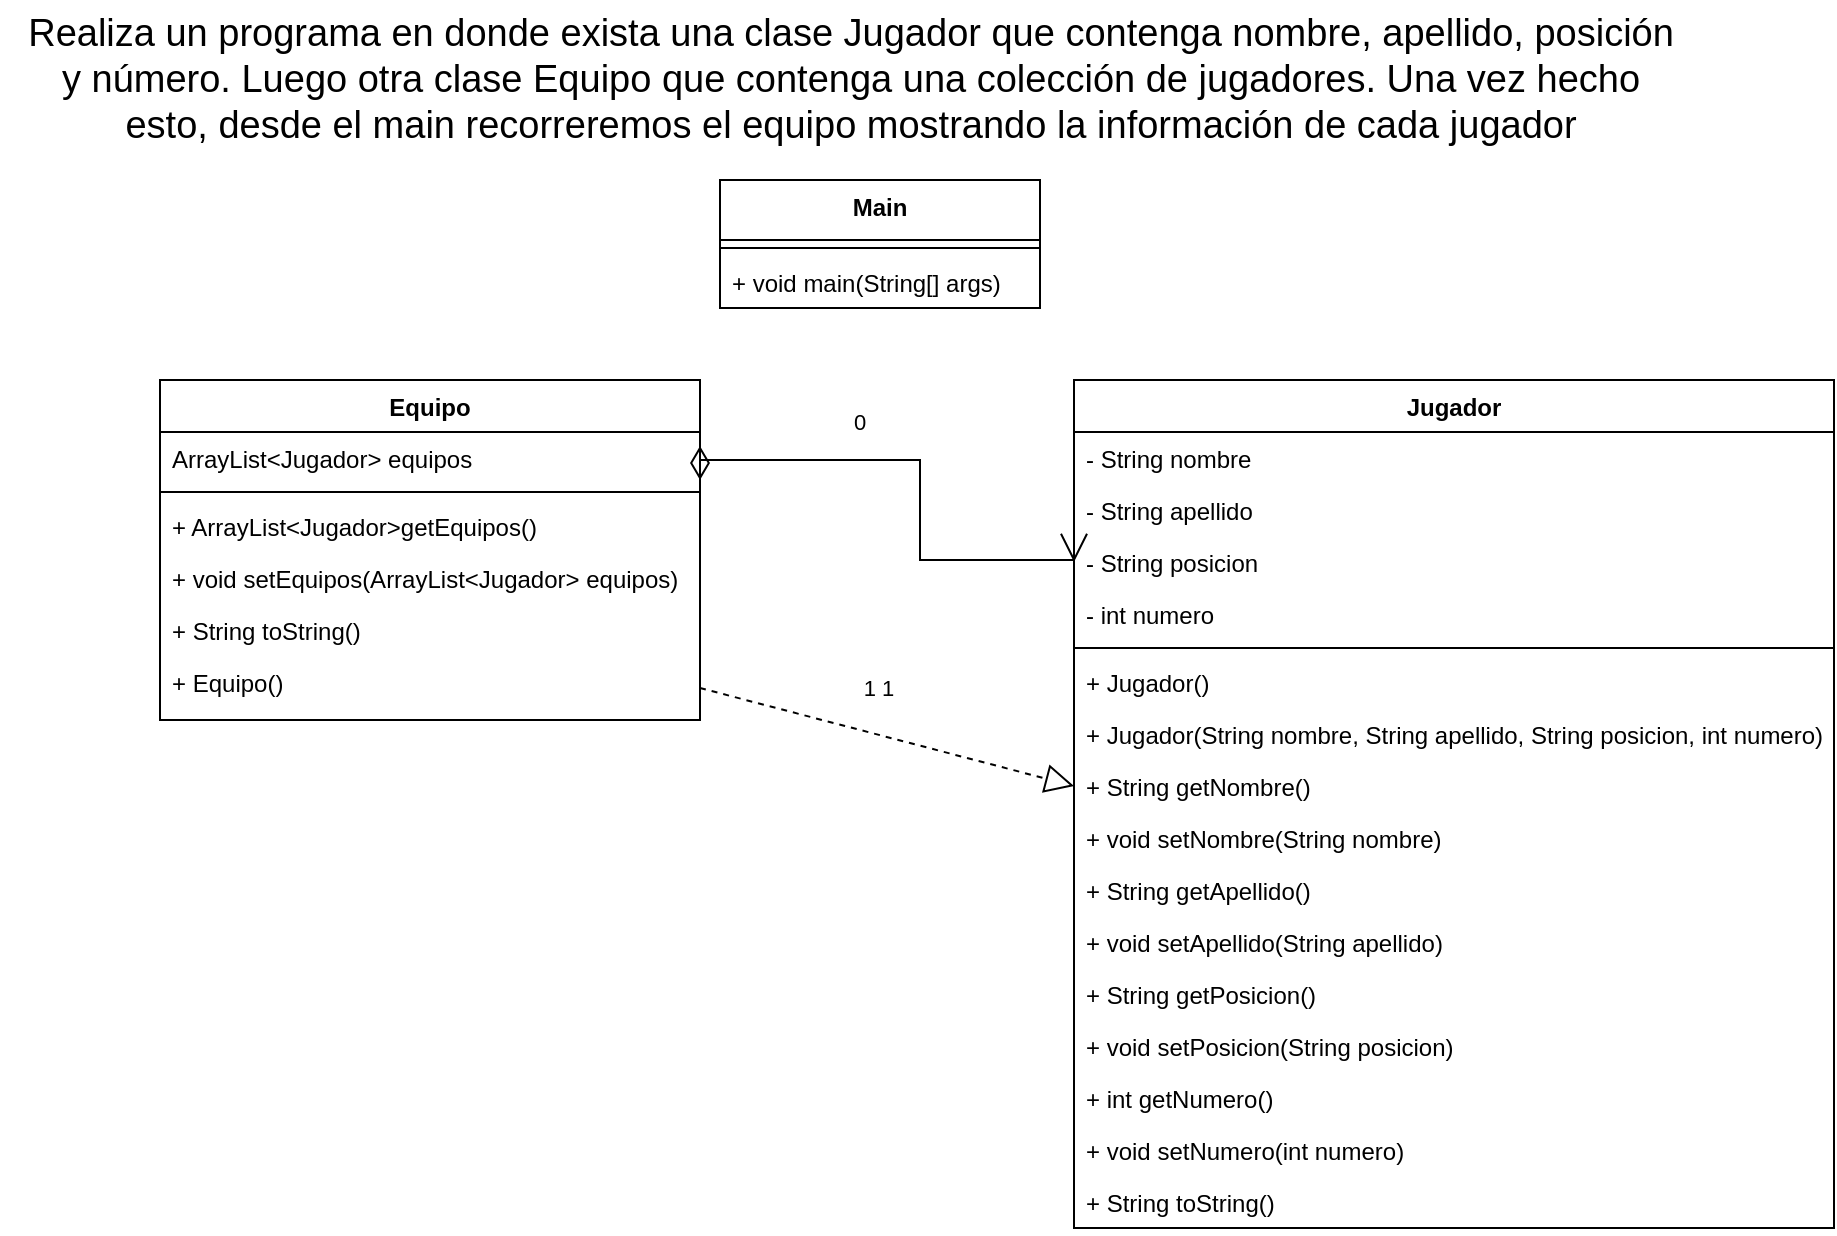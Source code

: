 <mxfile version="20.3.0" type="device"><diagram id="20aZ0fIhFFyl7CCMtk8E" name="Página-1"><mxGraphModel dx="1689" dy="1722" grid="1" gridSize="10" guides="1" tooltips="1" connect="1" arrows="1" fold="1" page="1" pageScale="1" pageWidth="827" pageHeight="1169" math="0" shadow="0"><root><mxCell id="0"/><mxCell id="1" parent="0"/><mxCell id="7pOGoWJapdQlFHts2zut-5" value="Equipo" style="swimlane;fontStyle=1;align=center;verticalAlign=top;childLayout=stackLayout;horizontal=1;startSize=26;horizontalStack=0;resizeParent=1;resizeParentMax=0;resizeLast=0;collapsible=1;marginBottom=0;" vertex="1" parent="1"><mxGeometry x="-10" y="-560" width="270" height="170" as="geometry"><mxRectangle x="190" y="-470" width="80" height="30" as="alternateBounds"/></mxGeometry></mxCell><mxCell id="7pOGoWJapdQlFHts2zut-6" value="ArrayList&lt;Jugador&gt; equipos" style="text;strokeColor=none;fillColor=none;align=left;verticalAlign=top;spacingLeft=4;spacingRight=4;overflow=hidden;rotatable=0;points=[[0,0.5,0,0,0],[0.83,0.73,0,0,0]];portConstraint=eastwest;" vertex="1" parent="7pOGoWJapdQlFHts2zut-5"><mxGeometry y="26" width="270" height="26" as="geometry"/></mxCell><mxCell id="7pOGoWJapdQlFHts2zut-7" value="" style="line;strokeWidth=1;fillColor=none;align=left;verticalAlign=middle;spacingTop=-1;spacingLeft=3;spacingRight=3;rotatable=0;labelPosition=right;points=[];portConstraint=eastwest;strokeColor=inherit;" vertex="1" parent="7pOGoWJapdQlFHts2zut-5"><mxGeometry y="52" width="270" height="8" as="geometry"/></mxCell><mxCell id="7pOGoWJapdQlFHts2zut-9" value="+ ArrayList&lt;Jugador&gt;getEquipos()" style="text;strokeColor=none;fillColor=none;align=left;verticalAlign=top;spacingLeft=4;spacingRight=4;overflow=hidden;rotatable=0;points=[[0,0.5],[1,0.5]];portConstraint=eastwest;" vertex="1" parent="7pOGoWJapdQlFHts2zut-5"><mxGeometry y="60" width="270" height="26" as="geometry"/></mxCell><mxCell id="7pOGoWJapdQlFHts2zut-11" value="+ void setEquipos(ArrayList&lt;Jugador&gt; equipos)" style="text;strokeColor=none;fillColor=none;align=left;verticalAlign=top;spacingLeft=4;spacingRight=4;overflow=hidden;rotatable=0;points=[[0,0.5],[1,0.5]];portConstraint=eastwest;" vertex="1" parent="7pOGoWJapdQlFHts2zut-5"><mxGeometry y="86" width="270" height="26" as="geometry"/></mxCell><mxCell id="7pOGoWJapdQlFHts2zut-12" value="+ String toString()" style="text;strokeColor=none;fillColor=none;align=left;verticalAlign=top;spacingLeft=4;spacingRight=4;overflow=hidden;rotatable=0;points=[[0,0.5],[1,0.5]];portConstraint=eastwest;" vertex="1" parent="7pOGoWJapdQlFHts2zut-5"><mxGeometry y="112" width="270" height="26" as="geometry"/></mxCell><mxCell id="7pOGoWJapdQlFHts2zut-8" value="+ Equipo()&#10;" style="text;strokeColor=none;fillColor=none;align=left;verticalAlign=top;spacingLeft=4;spacingRight=4;overflow=hidden;rotatable=0;points=[[0,0.5],[1,0.5]];portConstraint=eastwest;" vertex="1" parent="7pOGoWJapdQlFHts2zut-5"><mxGeometry y="138" width="270" height="32" as="geometry"/></mxCell><mxCell id="7pOGoWJapdQlFHts2zut-21" value="Jugador" style="swimlane;fontStyle=1;align=center;verticalAlign=top;childLayout=stackLayout;horizontal=1;startSize=26;horizontalStack=0;resizeParent=1;resizeParentMax=0;resizeLast=0;collapsible=1;marginBottom=0;" vertex="1" parent="1"><mxGeometry x="447" y="-560" width="380" height="424" as="geometry"/></mxCell><mxCell id="7pOGoWJapdQlFHts2zut-22" value="- String nombre" style="text;strokeColor=none;fillColor=none;align=left;verticalAlign=top;spacingLeft=4;spacingRight=4;overflow=hidden;rotatable=0;points=[[0,0.5],[1,0.5]];portConstraint=eastwest;" vertex="1" parent="7pOGoWJapdQlFHts2zut-21"><mxGeometry y="26" width="380" height="26" as="geometry"/></mxCell><mxCell id="7pOGoWJapdQlFHts2zut-26" value="- String apellido" style="text;strokeColor=none;fillColor=none;align=left;verticalAlign=top;spacingLeft=4;spacingRight=4;overflow=hidden;rotatable=0;points=[[0,0.5],[1,0.5]];portConstraint=eastwest;" vertex="1" parent="7pOGoWJapdQlFHts2zut-21"><mxGeometry y="52" width="380" height="26" as="geometry"/></mxCell><mxCell id="7pOGoWJapdQlFHts2zut-28" value="- String posicion" style="text;strokeColor=none;fillColor=none;align=left;verticalAlign=top;spacingLeft=4;spacingRight=4;overflow=hidden;rotatable=0;points=[[0,0.5],[1,0.5]];portConstraint=eastwest;" vertex="1" parent="7pOGoWJapdQlFHts2zut-21"><mxGeometry y="78" width="380" height="26" as="geometry"/></mxCell><mxCell id="7pOGoWJapdQlFHts2zut-27" value="- int numero" style="text;strokeColor=none;fillColor=none;align=left;verticalAlign=top;spacingLeft=4;spacingRight=4;overflow=hidden;rotatable=0;points=[[0,0.5],[1,0.5]];portConstraint=eastwest;" vertex="1" parent="7pOGoWJapdQlFHts2zut-21"><mxGeometry y="104" width="380" height="26" as="geometry"/></mxCell><mxCell id="7pOGoWJapdQlFHts2zut-23" value="" style="line;strokeWidth=1;fillColor=none;align=left;verticalAlign=middle;spacingTop=-1;spacingLeft=3;spacingRight=3;rotatable=0;labelPosition=right;points=[];portConstraint=eastwest;strokeColor=inherit;" vertex="1" parent="7pOGoWJapdQlFHts2zut-21"><mxGeometry y="130" width="380" height="8" as="geometry"/></mxCell><mxCell id="7pOGoWJapdQlFHts2zut-24" value="+ Jugador()" style="text;strokeColor=none;fillColor=none;align=left;verticalAlign=top;spacingLeft=4;spacingRight=4;overflow=hidden;rotatable=0;points=[[0,0.5],[1,0.5]];portConstraint=eastwest;" vertex="1" parent="7pOGoWJapdQlFHts2zut-21"><mxGeometry y="138" width="380" height="26" as="geometry"/></mxCell><mxCell id="7pOGoWJapdQlFHts2zut-29" value="+ Jugador(String nombre, String apellido, String posicion, int numero)" style="text;strokeColor=none;fillColor=none;align=left;verticalAlign=top;spacingLeft=4;spacingRight=4;overflow=hidden;rotatable=0;points=[[0,0.5],[1,0.5]];portConstraint=eastwest;" vertex="1" parent="7pOGoWJapdQlFHts2zut-21"><mxGeometry y="164" width="380" height="26" as="geometry"/></mxCell><mxCell id="7pOGoWJapdQlFHts2zut-30" value="+ String getNombre()" style="text;strokeColor=none;fillColor=none;align=left;verticalAlign=top;spacingLeft=4;spacingRight=4;overflow=hidden;rotatable=0;points=[[0,0.5],[1,0.5]];portConstraint=eastwest;" vertex="1" parent="7pOGoWJapdQlFHts2zut-21"><mxGeometry y="190" width="380" height="26" as="geometry"/></mxCell><mxCell id="7pOGoWJapdQlFHts2zut-31" value="+ void setNombre(String nombre)" style="text;strokeColor=none;fillColor=none;align=left;verticalAlign=top;spacingLeft=4;spacingRight=4;overflow=hidden;rotatable=0;points=[[0,0.5],[1,0.5]];portConstraint=eastwest;" vertex="1" parent="7pOGoWJapdQlFHts2zut-21"><mxGeometry y="216" width="380" height="26" as="geometry"/></mxCell><mxCell id="7pOGoWJapdQlFHts2zut-32" value="+ String getApellido()" style="text;strokeColor=none;fillColor=none;align=left;verticalAlign=top;spacingLeft=4;spacingRight=4;overflow=hidden;rotatable=0;points=[[0,0.5],[1,0.5]];portConstraint=eastwest;" vertex="1" parent="7pOGoWJapdQlFHts2zut-21"><mxGeometry y="242" width="380" height="26" as="geometry"/></mxCell><mxCell id="7pOGoWJapdQlFHts2zut-33" value="+ void setApellido(String apellido)" style="text;strokeColor=none;fillColor=none;align=left;verticalAlign=top;spacingLeft=4;spacingRight=4;overflow=hidden;rotatable=0;points=[[0,0.5],[1,0.5]];portConstraint=eastwest;" vertex="1" parent="7pOGoWJapdQlFHts2zut-21"><mxGeometry y="268" width="380" height="26" as="geometry"/></mxCell><mxCell id="7pOGoWJapdQlFHts2zut-34" value="+ String getPosicion()" style="text;strokeColor=none;fillColor=none;align=left;verticalAlign=top;spacingLeft=4;spacingRight=4;overflow=hidden;rotatable=0;points=[[0,0.5],[1,0.5]];portConstraint=eastwest;" vertex="1" parent="7pOGoWJapdQlFHts2zut-21"><mxGeometry y="294" width="380" height="26" as="geometry"/></mxCell><mxCell id="7pOGoWJapdQlFHts2zut-35" value="+ void setPosicion(String posicion)" style="text;strokeColor=none;fillColor=none;align=left;verticalAlign=top;spacingLeft=4;spacingRight=4;overflow=hidden;rotatable=0;points=[[0,0.5],[1,0.5]];portConstraint=eastwest;" vertex="1" parent="7pOGoWJapdQlFHts2zut-21"><mxGeometry y="320" width="380" height="26" as="geometry"/></mxCell><mxCell id="7pOGoWJapdQlFHts2zut-36" value="+ int getNumero()" style="text;strokeColor=none;fillColor=none;align=left;verticalAlign=top;spacingLeft=4;spacingRight=4;overflow=hidden;rotatable=0;points=[[0,0.5],[1,0.5]];portConstraint=eastwest;" vertex="1" parent="7pOGoWJapdQlFHts2zut-21"><mxGeometry y="346" width="380" height="26" as="geometry"/></mxCell><mxCell id="7pOGoWJapdQlFHts2zut-37" value="+ void setNumero(int numero)" style="text;strokeColor=none;fillColor=none;align=left;verticalAlign=top;spacingLeft=4;spacingRight=4;overflow=hidden;rotatable=0;points=[[0,0.5],[1,0.5]];portConstraint=eastwest;" vertex="1" parent="7pOGoWJapdQlFHts2zut-21"><mxGeometry y="372" width="380" height="26" as="geometry"/></mxCell><mxCell id="7pOGoWJapdQlFHts2zut-38" value="+ String toString()" style="text;strokeColor=none;fillColor=none;align=left;verticalAlign=top;spacingLeft=4;spacingRight=4;overflow=hidden;rotatable=0;points=[[0,0.5],[1,0.5]];portConstraint=eastwest;" vertex="1" parent="7pOGoWJapdQlFHts2zut-21"><mxGeometry y="398" width="380" height="26" as="geometry"/></mxCell><mxCell id="7pOGoWJapdQlFHts2zut-44" value="Main" style="swimlane;fontStyle=1;align=center;verticalAlign=top;childLayout=stackLayout;horizontal=1;startSize=30;horizontalStack=0;resizeParent=1;resizeParentMax=0;resizeLast=0;collapsible=1;marginBottom=0;" vertex="1" parent="1"><mxGeometry x="270" y="-660" width="160" height="64" as="geometry"/></mxCell><mxCell id="7pOGoWJapdQlFHts2zut-46" value="" style="line;strokeWidth=1;fillColor=none;align=left;verticalAlign=middle;spacingTop=-1;spacingLeft=3;spacingRight=3;rotatable=0;labelPosition=right;points=[];portConstraint=eastwest;strokeColor=inherit;" vertex="1" parent="7pOGoWJapdQlFHts2zut-44"><mxGeometry y="30" width="160" height="8" as="geometry"/></mxCell><mxCell id="7pOGoWJapdQlFHts2zut-47" value="+ void main(String[] args)" style="text;strokeColor=none;fillColor=none;align=left;verticalAlign=top;spacingLeft=4;spacingRight=4;overflow=hidden;rotatable=0;points=[[0,0.5],[1,0.5]];portConstraint=eastwest;" vertex="1" parent="7pOGoWJapdQlFHts2zut-44"><mxGeometry y="38" width="160" height="26" as="geometry"/></mxCell><mxCell id="7pOGoWJapdQlFHts2zut-53" value="0" style="endArrow=open;html=1;endSize=12;startArrow=diamondThin;startSize=14;startFill=0;edgeStyle=orthogonalEdgeStyle;align=left;verticalAlign=bottom;rounded=0;entryX=0;entryY=0.5;entryDx=0;entryDy=0;exitX=1;exitY=0.269;exitDx=0;exitDy=0;exitPerimeter=0;" edge="1" parent="1" source="7pOGoWJapdQlFHts2zut-6" target="7pOGoWJapdQlFHts2zut-28"><mxGeometry x="-0.325" y="10" relative="1" as="geometry"><mxPoint x="260" y="-520" as="sourcePoint"/><mxPoint x="410" y="-470" as="targetPoint"/><Array as="points"><mxPoint x="260" y="-520"/><mxPoint x="370" y="-520"/><mxPoint x="370" y="-470"/></Array><mxPoint as="offset"/></mxGeometry></mxCell><mxCell id="7pOGoWJapdQlFHts2zut-55" value="" style="endArrow=block;dashed=1;endFill=0;endSize=12;html=1;rounded=0;entryX=0;entryY=0.5;entryDx=0;entryDy=0;exitX=1;exitY=0.5;exitDx=0;exitDy=0;" edge="1" parent="1" source="7pOGoWJapdQlFHts2zut-8" target="7pOGoWJapdQlFHts2zut-30"><mxGeometry width="160" relative="1" as="geometry"><mxPoint x="260" y="-430" as="sourcePoint"/><mxPoint x="420" y="-430" as="targetPoint"/></mxGeometry></mxCell><mxCell id="7pOGoWJapdQlFHts2zut-56" value="1 1" style="edgeLabel;html=1;align=center;verticalAlign=middle;resizable=0;points=[];" vertex="1" connectable="0" parent="7pOGoWJapdQlFHts2zut-55"><mxGeometry x="-0.156" y="-3" relative="1" as="geometry"><mxPoint x="11" y="-24" as="offset"/></mxGeometry></mxCell><mxCell id="7pOGoWJapdQlFHts2zut-57" value="&lt;div style=&quot;font-size: 19px;&quot;&gt;Realiza un programa en donde exista una clase Jugador que contenga nombre, apellido, posición&lt;/div&gt;&lt;div style=&quot;font-size: 19px;&quot;&gt;y número. Luego otra clase Equipo que contenga una colección de jugadores. Una vez hecho&lt;/div&gt;&lt;div style=&quot;font-size: 19px;&quot;&gt;esto, desde el main recorreremos el equipo mostrando la información de cada jugador&lt;/div&gt;" style="text;html=1;align=center;verticalAlign=middle;resizable=0;points=[];autosize=1;strokeColor=none;fillColor=none;fontSize=19;" vertex="1" parent="1"><mxGeometry x="-90" y="-750" width="850" height="80" as="geometry"/></mxCell></root></mxGraphModel></diagram></mxfile>